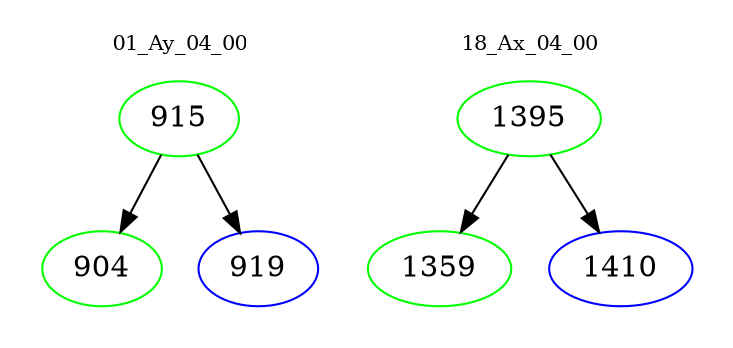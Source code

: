 digraph{
subgraph cluster_0 {
color = white
label = "01_Ay_04_00";
fontsize=10;
T0_915 [label="915", color="green"]
T0_915 -> T0_904 [color="black"]
T0_904 [label="904", color="green"]
T0_915 -> T0_919 [color="black"]
T0_919 [label="919", color="blue"]
}
subgraph cluster_1 {
color = white
label = "18_Ax_04_00";
fontsize=10;
T1_1395 [label="1395", color="green"]
T1_1395 -> T1_1359 [color="black"]
T1_1359 [label="1359", color="green"]
T1_1395 -> T1_1410 [color="black"]
T1_1410 [label="1410", color="blue"]
}
}

